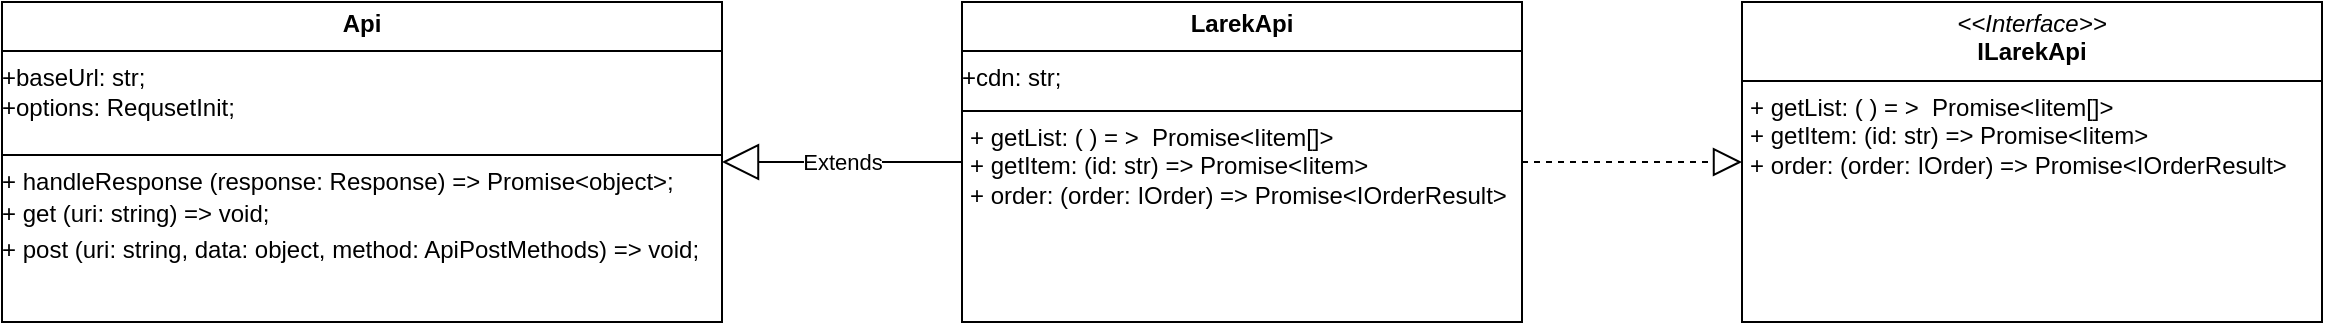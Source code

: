 <mxfile version="24.4.0" type="github">
  <diagram name="Страница — 1" id="1NuCGW4OHWaXXtDaOmb5">
    <mxGraphModel dx="2261" dy="756" grid="1" gridSize="10" guides="1" tooltips="1" connect="1" arrows="1" fold="1" page="1" pageScale="1" pageWidth="827" pageHeight="1169" math="0" shadow="0">
      <root>
        <mxCell id="0" />
        <mxCell id="1" parent="0" />
        <mxCell id="g-txPpzwayjJlAAEYJWE-1" value="&lt;p style=&quot;margin:0px;margin-top:4px;text-align:center;&quot;&gt;&lt;i&gt;&amp;lt;&amp;lt;Interface&amp;gt;&amp;gt;&lt;/i&gt;&lt;br&gt;&lt;b&gt;ILarekApi&lt;/b&gt;&lt;/p&gt;&lt;hr size=&quot;1&quot; style=&quot;border-style:solid;&quot;&gt;&lt;p style=&quot;margin:0px;margin-left:4px;&quot;&gt;&lt;span style=&quot;background-color: initial;&quot;&gt;+ getList: ( ) = &amp;gt;&amp;nbsp; Promise&amp;lt;Iitem[]&amp;gt;&lt;/span&gt;&lt;br&gt;&lt;/p&gt;&lt;p style=&quot;margin:0px;margin-left:4px;&quot;&gt;+ getItem: (id: str) =&amp;gt; Promise&amp;lt;Iitem&amp;gt;&lt;/p&gt;&lt;p style=&quot;margin:0px;margin-left:4px;&quot;&gt;+ order: (order: IOrder) =&amp;gt; Promise&amp;lt;IOrderResult&amp;gt;&lt;/p&gt;" style="verticalAlign=top;align=left;overflow=fill;html=1;whiteSpace=wrap;" vertex="1" parent="1">
          <mxGeometry x="550" y="240" width="290" height="160" as="geometry" />
        </mxCell>
        <mxCell id="g-txPpzwayjJlAAEYJWE-2" value="&lt;p style=&quot;margin:0px;margin-top:4px;text-align:center;&quot;&gt;&lt;b&gt;LarekApi&lt;/b&gt;&lt;/p&gt;&lt;hr size=&quot;1&quot; style=&quot;border-style:solid;&quot;&gt;+cdn: str;&lt;br&gt;&lt;div style=&quot;height:2px;&quot;&gt;&lt;/div&gt;&lt;hr size=&quot;1&quot; style=&quot;border-style:solid;&quot;&gt;&lt;div style=&quot;height:2px;&quot;&gt;&lt;p style=&quot;margin: 0px 0px 0px 4px;&quot;&gt;&lt;span style=&quot;background-color: initial;&quot;&gt;+ getList: ( ) = &amp;gt;&amp;nbsp; Promise&amp;lt;Iitem[]&amp;gt;&lt;/span&gt;&lt;br&gt;&lt;/p&gt;&lt;p style=&quot;margin: 0px 0px 0px 4px;&quot;&gt;+ getItem: (id: str) =&amp;gt; Promise&amp;lt;Iitem&amp;gt;&lt;/p&gt;&lt;p style=&quot;margin: 0px 0px 0px 4px;&quot;&gt;+ order: (order: IOrder) =&amp;gt; Promise&amp;lt;IOrderResult&amp;gt;&lt;/p&gt;&lt;/div&gt;" style="verticalAlign=top;align=left;overflow=fill;html=1;whiteSpace=wrap;" vertex="1" parent="1">
          <mxGeometry x="160" y="240" width="280" height="160" as="geometry" />
        </mxCell>
        <mxCell id="g-txPpzwayjJlAAEYJWE-4" value="" style="endArrow=block;dashed=1;endFill=0;endSize=12;html=1;rounded=0;exitX=1;exitY=0.5;exitDx=0;exitDy=0;entryX=0;entryY=0.5;entryDx=0;entryDy=0;" edge="1" parent="1" source="g-txPpzwayjJlAAEYJWE-2" target="g-txPpzwayjJlAAEYJWE-1">
          <mxGeometry width="160" relative="1" as="geometry">
            <mxPoint x="300" y="370" as="sourcePoint" />
            <mxPoint x="460" y="370" as="targetPoint" />
          </mxGeometry>
        </mxCell>
        <mxCell id="g-txPpzwayjJlAAEYJWE-5" value="&lt;p style=&quot;margin:0px;margin-top:4px;text-align:center;&quot;&gt;&lt;b&gt;Api&lt;/b&gt;&lt;/p&gt;&lt;hr size=&quot;1&quot; style=&quot;border-style:solid;&quot;&gt;+baseUrl: str;&lt;div&gt;+options: RequsetInit;&lt;br&gt;&lt;div style=&quot;height:2px;&quot;&gt;&lt;br&gt;&lt;/div&gt;&lt;div style=&quot;height:2px;&quot;&gt;&lt;br&gt;&lt;/div&gt;&lt;div style=&quot;height:2px;&quot;&gt;&lt;br&gt;&lt;/div&gt;&lt;div style=&quot;height:2px;&quot;&gt;&lt;br&gt;&lt;/div&gt;&lt;div style=&quot;height:2px;&quot;&gt;&lt;br&gt;&lt;/div&gt;&lt;hr size=&quot;1&quot; style=&quot;border-style:solid;&quot;&gt;&lt;div style=&quot;height:2px;&quot;&gt;+ handleResponse (response: Response) =&amp;gt; Promise&amp;lt;object&amp;gt;;&lt;/div&gt;&lt;/div&gt;&lt;div style=&quot;height:2px;&quot;&gt;&lt;br&gt;&lt;/div&gt;&lt;div style=&quot;height:2px;&quot;&gt;&lt;br&gt;&lt;/div&gt;&lt;div style=&quot;height:2px;&quot;&gt;&lt;br&gt;&lt;/div&gt;&lt;div style=&quot;height:2px;&quot;&gt;&lt;br&gt;&lt;/div&gt;&lt;div style=&quot;height:2px;&quot;&gt;&lt;br&gt;&lt;/div&gt;&lt;div style=&quot;height:2px;&quot;&gt;&lt;br&gt;&lt;/div&gt;&lt;div style=&quot;height:2px;&quot;&gt;&lt;br&gt;&lt;/div&gt;&lt;div style=&quot;height:2px;&quot;&gt;+ get (uri: string) =&amp;gt; void;&lt;/div&gt;&lt;div style=&quot;height:2px;&quot;&gt;&lt;br&gt;&lt;/div&gt;&lt;div style=&quot;height:2px;&quot;&gt;&lt;br&gt;&lt;/div&gt;&lt;div style=&quot;height:2px;&quot;&gt;&lt;br&gt;&lt;/div&gt;&lt;div style=&quot;height:2px;&quot;&gt;&lt;br&gt;&lt;/div&gt;&lt;div style=&quot;height:2px;&quot;&gt;&lt;br&gt;&lt;/div&gt;&lt;div style=&quot;height:2px;&quot;&gt;&lt;br&gt;&lt;/div&gt;&lt;div style=&quot;height:2px;&quot;&gt;&lt;br&gt;&lt;/div&gt;&lt;div style=&quot;height:2px;&quot;&gt;&lt;br&gt;&lt;/div&gt;&lt;div style=&quot;height:2px;&quot;&gt;+ post (uri: string, data: object, method: ApiPostMethods) =&amp;gt; void;&lt;/div&gt;" style="verticalAlign=top;align=left;overflow=fill;html=1;whiteSpace=wrap;" vertex="1" parent="1">
          <mxGeometry x="-320" y="240" width="360" height="160" as="geometry" />
        </mxCell>
        <mxCell id="g-txPpzwayjJlAAEYJWE-6" value="Extends" style="endArrow=block;endSize=16;endFill=0;html=1;rounded=0;exitX=0;exitY=0.5;exitDx=0;exitDy=0;" edge="1" parent="1" source="g-txPpzwayjJlAAEYJWE-2" target="g-txPpzwayjJlAAEYJWE-5">
          <mxGeometry width="160" relative="1" as="geometry">
            <mxPoint x="160" y="350" as="sourcePoint" />
            <mxPoint x="70" y="220" as="targetPoint" />
          </mxGeometry>
        </mxCell>
      </root>
    </mxGraphModel>
  </diagram>
</mxfile>
